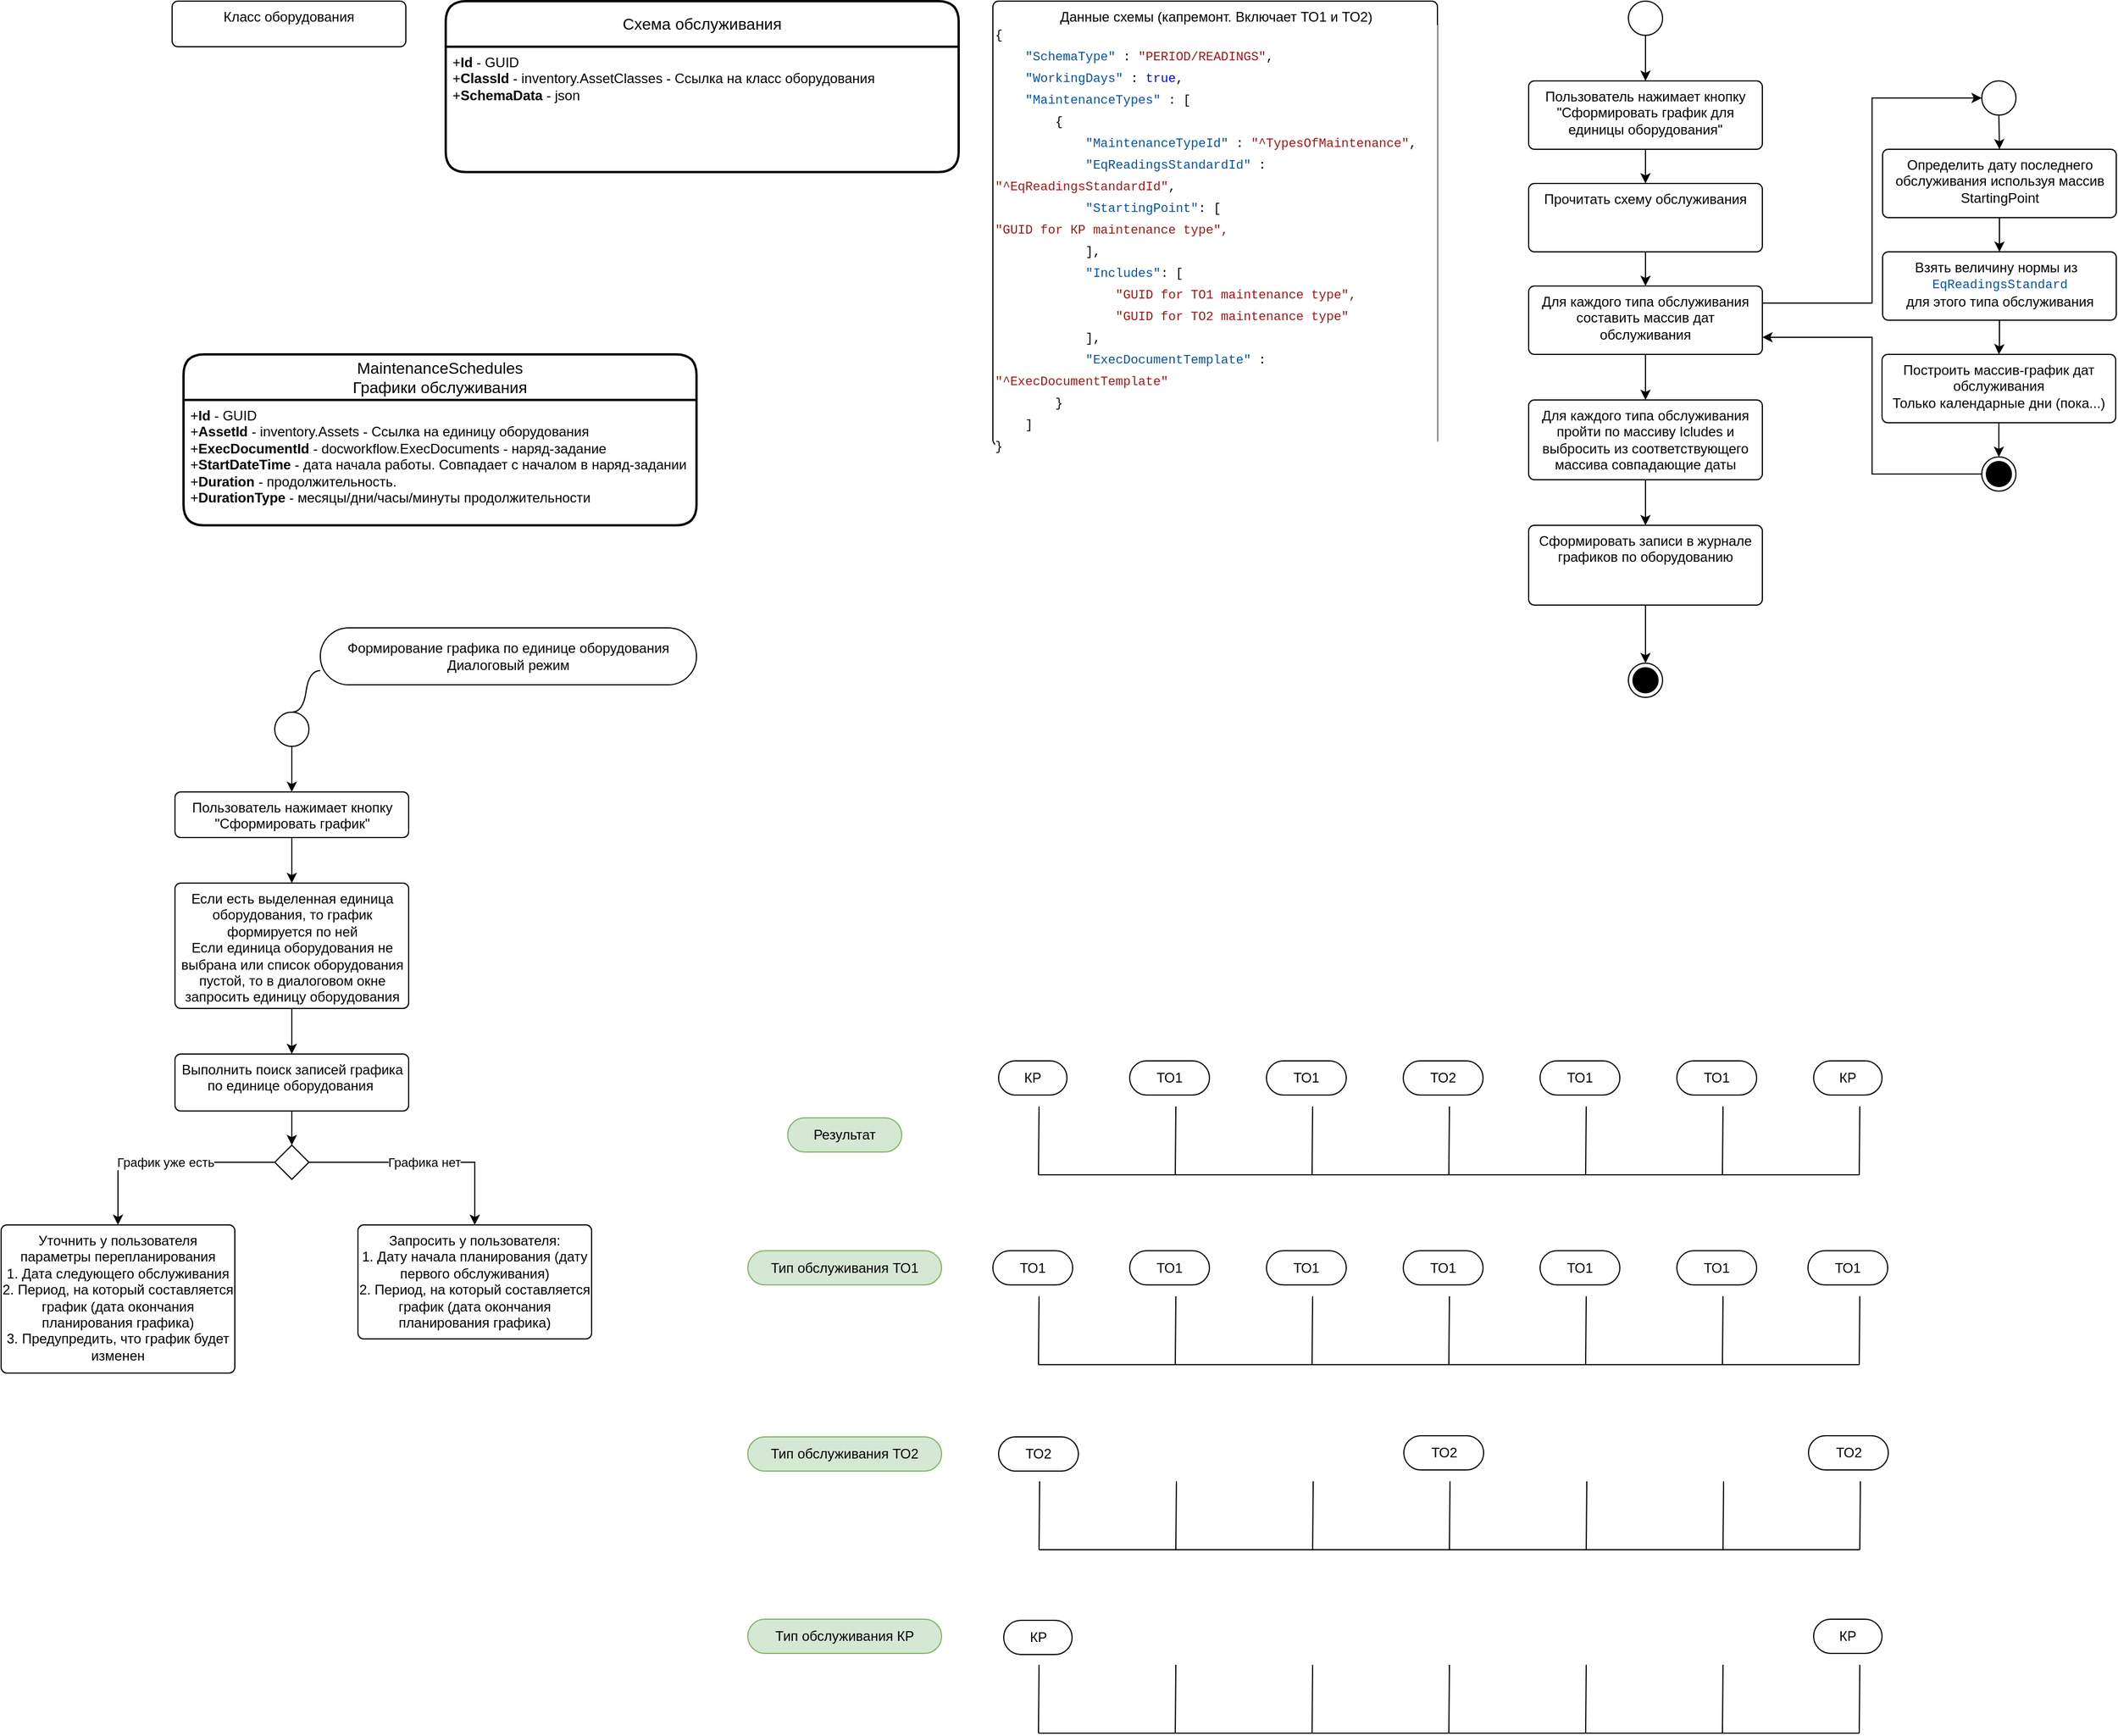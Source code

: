 <mxfile version="20.7.4" type="device"><diagram id="T1z4wQ3HLh27flMm4EdX" name="Page-1"><mxGraphModel dx="1660" dy="1573" grid="1" gridSize="10" guides="1" tooltips="1" connect="1" arrows="1" fold="1" page="1" pageScale="1" pageWidth="850" pageHeight="1100" math="0" shadow="0"><root><mxCell id="0"/><mxCell id="1" parent="0"/><mxCell id="ABsoLRfEZ5vDtHBDYEWs-1" value="MaintenanceSchedules&#10;Графики обслуживания" style="swimlane;childLayout=stackLayout;horizontal=1;startSize=40;horizontalStack=0;rounded=1;fontSize=14;fontStyle=0;strokeWidth=2;resizeParent=0;resizeLast=1;shadow=0;dashed=0;align=center;whiteSpace=wrap;" parent="1" vertex="1"><mxGeometry x="50" y="110" width="450" height="150" as="geometry"/></mxCell><mxCell id="ABsoLRfEZ5vDtHBDYEWs-2" value="+&lt;b&gt;Id &lt;/b&gt;- GUID&lt;br&gt;+&lt;b&gt;AssetId &lt;/b&gt;- inventory.Assets - Ссылка на единицу оборудования&lt;br&gt;+&lt;b&gt;ExecDocumentId &lt;/b&gt;- docworkflow.ExecDocuments - наряд-задание&lt;br&gt;+&lt;b&gt;StartDateTime &lt;/b&gt;- дата начала работы. Совпадает с началом в наряд-задании&lt;br&gt;+&lt;b&gt;Duration &lt;/b&gt;- продолжительность.&lt;br&gt;+&lt;b&gt;DurationType &lt;/b&gt;- месяцы/дни/часы/минуты продолжительности" style="align=left;strokeColor=none;fillColor=none;spacingLeft=4;fontSize=12;verticalAlign=top;resizable=0;rotatable=0;part=1;html=1;" parent="ABsoLRfEZ5vDtHBDYEWs-1" vertex="1"><mxGeometry y="40" width="450" height="110" as="geometry"/></mxCell><mxCell id="ABsoLRfEZ5vDtHBDYEWs-8" style="edgeStyle=orthogonalEdgeStyle;rounded=0;orthogonalLoop=1;jettySize=auto;html=1;exitX=0.5;exitY=1;exitDx=0;exitDy=0;entryX=0.5;entryY=0;entryDx=0;entryDy=0;" parent="1" source="ABsoLRfEZ5vDtHBDYEWs-3" target="ABsoLRfEZ5vDtHBDYEWs-7" edge="1"><mxGeometry relative="1" as="geometry"/></mxCell><mxCell id="ABsoLRfEZ5vDtHBDYEWs-3" value="" style="ellipse;html=1;" parent="1" vertex="1"><mxGeometry x="130" y="424" width="30" height="30" as="geometry"/></mxCell><mxCell id="ABsoLRfEZ5vDtHBDYEWs-5" value="Формирование графика по единице оборудования&lt;br&gt;Диалоговый режим" style="whiteSpace=wrap;html=1;rounded=1;arcSize=50;align=center;verticalAlign=middle;strokeWidth=1;autosize=1;spacing=4;treeFolding=1;treeMoving=1;newEdgeStyle={&quot;edgeStyle&quot;:&quot;entityRelationEdgeStyle&quot;,&quot;startArrow&quot;:&quot;none&quot;,&quot;endArrow&quot;:&quot;none&quot;,&quot;segment&quot;:10,&quot;curved&quot;:1,&quot;sourcePerimeterSpacing&quot;:0,&quot;targetPerimeterSpacing&quot;:0};" parent="1" vertex="1"><mxGeometry x="170" y="350" width="330" height="50" as="geometry"/></mxCell><mxCell id="ABsoLRfEZ5vDtHBDYEWs-6" value="" style="edgeStyle=entityRelationEdgeStyle;startArrow=none;endArrow=none;segment=10;curved=1;sourcePerimeterSpacing=0;targetPerimeterSpacing=0;rounded=0;exitX=0.5;exitY=0;exitDx=0;exitDy=0;entryX=0;entryY=0.75;entryDx=0;entryDy=0;" parent="1" source="ABsoLRfEZ5vDtHBDYEWs-3" target="ABsoLRfEZ5vDtHBDYEWs-5" edge="1"><mxGeometry relative="1" as="geometry"><mxPoint x="160" y="394" as="sourcePoint"/><mxPoint x="178" y="400" as="targetPoint"/></mxGeometry></mxCell><mxCell id="ABsoLRfEZ5vDtHBDYEWs-10" style="edgeStyle=orthogonalEdgeStyle;rounded=0;orthogonalLoop=1;jettySize=auto;html=1;exitX=0.5;exitY=1;exitDx=0;exitDy=0;entryX=0.5;entryY=0;entryDx=0;entryDy=0;" parent="1" source="ABsoLRfEZ5vDtHBDYEWs-7" target="ABsoLRfEZ5vDtHBDYEWs-9" edge="1"><mxGeometry relative="1" as="geometry"/></mxCell><mxCell id="ABsoLRfEZ5vDtHBDYEWs-7" value="Пользователь нажимает кнопку &quot;Сформировать график&quot;" style="html=1;align=center;verticalAlign=top;rounded=1;absoluteArcSize=1;arcSize=10;dashed=0;whiteSpace=wrap;" parent="1" vertex="1"><mxGeometry x="42.5" y="494" width="205" height="40" as="geometry"/></mxCell><mxCell id="ABsoLRfEZ5vDtHBDYEWs-18" style="edgeStyle=orthogonalEdgeStyle;rounded=0;orthogonalLoop=1;jettySize=auto;html=1;exitX=0.5;exitY=1;exitDx=0;exitDy=0;entryX=0.5;entryY=0;entryDx=0;entryDy=0;" parent="1" source="ABsoLRfEZ5vDtHBDYEWs-9" target="ABsoLRfEZ5vDtHBDYEWs-11" edge="1"><mxGeometry relative="1" as="geometry"><mxPoint x="160" y="714" as="targetPoint"/></mxGeometry></mxCell><mxCell id="ABsoLRfEZ5vDtHBDYEWs-9" value="Если есть выделенная единица оборудования, то график формируется по ней&lt;br&gt;Если единица оборудования не выбрана или список оборудования пустой, то в диалоговом окне запросить единицу оборудования" style="html=1;align=center;verticalAlign=top;rounded=1;absoluteArcSize=1;arcSize=10;dashed=0;whiteSpace=wrap;" parent="1" vertex="1"><mxGeometry x="42.5" y="574" width="205" height="110" as="geometry"/></mxCell><mxCell id="ABsoLRfEZ5vDtHBDYEWs-13" style="edgeStyle=orthogonalEdgeStyle;rounded=0;orthogonalLoop=1;jettySize=auto;html=1;exitX=0.5;exitY=1;exitDx=0;exitDy=0;entryX=0.5;entryY=0;entryDx=0;entryDy=0;" parent="1" source="ABsoLRfEZ5vDtHBDYEWs-11" target="ABsoLRfEZ5vDtHBDYEWs-12" edge="1"><mxGeometry relative="1" as="geometry"/></mxCell><mxCell id="ABsoLRfEZ5vDtHBDYEWs-11" value="Выполнить поиск записей графика по единице оборудования&amp;nbsp;" style="html=1;align=center;verticalAlign=top;rounded=1;absoluteArcSize=1;arcSize=10;dashed=0;whiteSpace=wrap;" parent="1" vertex="1"><mxGeometry x="42.5" y="724" width="205" height="50" as="geometry"/></mxCell><mxCell id="ABsoLRfEZ5vDtHBDYEWs-15" value="Графика нет" style="edgeStyle=orthogonalEdgeStyle;rounded=0;orthogonalLoop=1;jettySize=auto;html=1;exitX=1;exitY=0.5;exitDx=0;exitDy=0;entryX=0.5;entryY=0;entryDx=0;entryDy=0;" parent="1" source="ABsoLRfEZ5vDtHBDYEWs-12" target="ABsoLRfEZ5vDtHBDYEWs-14" edge="1"><mxGeometry relative="1" as="geometry"/></mxCell><mxCell id="ABsoLRfEZ5vDtHBDYEWs-17" value="График уже есть" style="edgeStyle=orthogonalEdgeStyle;rounded=0;orthogonalLoop=1;jettySize=auto;html=1;exitX=0;exitY=0.5;exitDx=0;exitDy=0;entryX=0.5;entryY=0;entryDx=0;entryDy=0;" parent="1" source="ABsoLRfEZ5vDtHBDYEWs-12" target="ABsoLRfEZ5vDtHBDYEWs-16" edge="1"><mxGeometry relative="1" as="geometry"/></mxCell><mxCell id="ABsoLRfEZ5vDtHBDYEWs-12" value="" style="rhombus;html=1;" parent="1" vertex="1"><mxGeometry x="130" y="804" width="30" height="30" as="geometry"/></mxCell><mxCell id="ABsoLRfEZ5vDtHBDYEWs-14" value="Запросить у пользователя:&lt;br&gt;1. Дату начала планирования (дату первого обслуживания)&lt;br&gt;2. Период, на который составляется график (дата окончания планирования графика)" style="html=1;align=center;verticalAlign=top;rounded=1;absoluteArcSize=1;arcSize=10;dashed=0;whiteSpace=wrap;" parent="1" vertex="1"><mxGeometry x="203" y="874" width="205" height="100" as="geometry"/></mxCell><mxCell id="ABsoLRfEZ5vDtHBDYEWs-16" value="Уточнить у пользователя параметры перепланирования&lt;br&gt;1. Дата следующего обслуживания&lt;br&gt;2. Период, на который составляется график (дата окончания планирования графика)&lt;br&gt;3. Предупредить, что график будет изменен" style="html=1;align=center;verticalAlign=top;rounded=1;absoluteArcSize=1;arcSize=10;dashed=0;whiteSpace=wrap;" parent="1" vertex="1"><mxGeometry x="-110" y="874" width="205" height="130" as="geometry"/></mxCell><mxCell id="ABsoLRfEZ5vDtHBDYEWs-19" value="Класс оборудования" style="html=1;align=center;verticalAlign=top;rounded=1;absoluteArcSize=1;arcSize=10;dashed=0;whiteSpace=wrap;" parent="1" vertex="1"><mxGeometry x="40" y="-200" width="205" height="40" as="geometry"/></mxCell><mxCell id="ABsoLRfEZ5vDtHBDYEWs-20" value="Схема обслуживания" style="swimlane;childLayout=stackLayout;horizontal=1;startSize=40;horizontalStack=0;rounded=1;fontSize=14;fontStyle=0;strokeWidth=2;resizeParent=0;resizeLast=1;shadow=0;dashed=0;align=center;whiteSpace=wrap;" parent="1" vertex="1"><mxGeometry x="280" y="-200" width="450" height="150" as="geometry"/></mxCell><mxCell id="ABsoLRfEZ5vDtHBDYEWs-21" value="+&lt;b&gt;Id &lt;/b&gt;- GUID&lt;br&gt;+&lt;b&gt;ClassId &lt;/b&gt;- inventory.AssetClasses&amp;nbsp;- Ссылка на класс оборудования&lt;br&gt;+&lt;b&gt;SchemaData&lt;/b&gt; - json" style="align=left;strokeColor=none;fillColor=none;spacingLeft=4;fontSize=12;verticalAlign=top;resizable=0;rotatable=0;part=1;html=1;" parent="ABsoLRfEZ5vDtHBDYEWs-20" vertex="1"><mxGeometry y="40" width="450" height="110" as="geometry"/></mxCell><mxCell id="ABsoLRfEZ5vDtHBDYEWs-22" value="&lt;div style=&quot;text-align: center;&quot;&gt;&lt;span style=&quot;background-color: initial;&quot;&gt;Данные схемы (капремонт. Включает ТО1 и ТО2)&lt;/span&gt;&lt;/div&gt;&lt;div style=&quot;color: rgb(212, 212, 212); font-family: Consolas, &amp;quot;Courier New&amp;quot;, monospace; font-size: 14px; line-height: 19px;&quot;&gt;&lt;div style=&quot;font-size: 11px;&quot;&gt;&lt;div style=&quot;color: rgb(0, 0, 0); background-color: rgb(255, 255, 255); line-height: 19px;&quot;&gt;&lt;div style=&quot;line-height: 19px;&quot;&gt;&lt;div&gt;{&lt;/div&gt;&lt;div&gt;&amp;nbsp; &amp;nbsp; &lt;span style=&quot;color: #0451a5;&quot;&gt;&quot;SchemaType&quot;&lt;/span&gt; : &lt;span style=&quot;color: #a31515;&quot;&gt;&quot;PERIOD/READINGS&quot;&lt;/span&gt;,&lt;/div&gt;&lt;div&gt;&amp;nbsp; &amp;nbsp; &lt;span style=&quot;color: #0451a5;&quot;&gt;&quot;WorkingDays&quot;&lt;/span&gt; : &lt;span style=&quot;color: #0000ff;&quot;&gt;true&lt;/span&gt;,&lt;/div&gt;&lt;div&gt;&amp;nbsp; &amp;nbsp; &lt;span style=&quot;color: #0451a5;&quot;&gt;&quot;MaintenanceTypes&quot;&lt;/span&gt; : [&lt;/div&gt;&lt;div&gt;&amp;nbsp; &amp;nbsp; &amp;nbsp; &amp;nbsp; {&lt;/div&gt;&lt;div&gt;&amp;nbsp; &amp;nbsp; &amp;nbsp; &amp;nbsp; &amp;nbsp; &amp;nbsp; &lt;span style=&quot;color: #0451a5;&quot;&gt;&quot;MaintenanceTypeId&quot;&lt;/span&gt; : &lt;span style=&quot;color: #a31515;&quot;&gt;&quot;^TypesOfMaintenance&quot;&lt;/span&gt;,&lt;/div&gt;&lt;div&gt;&amp;nbsp; &amp;nbsp; &amp;nbsp; &amp;nbsp; &amp;nbsp; &amp;nbsp; &lt;span style=&quot;color: #0451a5;&quot;&gt;&quot;EqReadingsStandardId&quot;&lt;/span&gt; : &lt;span style=&quot;color: #a31515;&quot;&gt;&quot;^EqReadingsStandardId&quot;&lt;/span&gt;,&lt;/div&gt;&lt;div&gt;&amp;nbsp; &amp;nbsp; &amp;nbsp; &amp;nbsp; &amp;nbsp; &amp;nbsp; &lt;span style=&quot;color: #0451a5;&quot;&gt;&quot;StartingPoint&quot;&lt;/span&gt;: [&lt;/div&gt;&lt;div&gt;&lt;span style=&quot;border-color: var(--border-color); color: rgb(163, 21, 21);&quot;&gt;&lt;span style=&quot;&quot;&gt;&#9;&lt;/span&gt;&lt;span style=&quot;&quot;&gt;&#9;&lt;/span&gt;&lt;span style=&quot;&quot;&gt;&#9;&lt;/span&gt;&lt;span style=&quot;&quot;&gt;&#9;&lt;/span&gt;&quot;&lt;/span&gt;&lt;span style=&quot;border-color: var(--border-color); color: rgb(163, 21, 21);&quot;&gt;GUID for КР maintenance type&lt;/span&gt;&lt;span style=&quot;border-color: var(--border-color); color: rgb(163, 21, 21);&quot;&gt;&quot;,&lt;/span&gt;&lt;br&gt;&lt;/div&gt;&lt;div&gt;&amp;nbsp; &amp;nbsp; &amp;nbsp; &amp;nbsp; &amp;nbsp; &amp;nbsp; ],&lt;/div&gt;&lt;div&gt;&amp;nbsp; &amp;nbsp; &amp;nbsp; &amp;nbsp; &amp;nbsp; &amp;nbsp; &lt;span style=&quot;color: #0451a5;&quot;&gt;&quot;Includes&quot;&lt;/span&gt;: [&lt;/div&gt;&lt;div&gt;&amp;nbsp; &amp;nbsp; &amp;nbsp; &amp;nbsp; &amp;nbsp; &amp;nbsp; &amp;nbsp; &amp;nbsp; &lt;span style=&quot;color: #a31515;&quot;&gt;&quot;&lt;/span&gt;&lt;span style=&quot;border-color: var(--border-color); color: rgb(163, 21, 21);&quot;&gt;GUID for ТО1 maintenance type&lt;/span&gt;&lt;span style=&quot;border-color: var(--border-color); color: rgb(163, 21, 21);&quot;&gt;&quot;,&lt;/span&gt;&lt;/div&gt;&lt;div&gt;&amp;nbsp; &amp;nbsp; &amp;nbsp; &amp;nbsp; &amp;nbsp; &amp;nbsp; &amp;nbsp; &amp;nbsp; &lt;span style=&quot;color: #a31515;&quot;&gt;&quot;&lt;/span&gt;&lt;span style=&quot;border-color: var(--border-color); color: rgb(163, 21, 21);&quot;&gt;GUID for ТО2 maintenance type&lt;/span&gt;&lt;span style=&quot;border-color: var(--border-color); color: rgb(163, 21, 21);&quot;&gt;&quot;&lt;/span&gt;&lt;/div&gt;&lt;div&gt;&amp;nbsp; &amp;nbsp; &amp;nbsp; &amp;nbsp; &amp;nbsp; &amp;nbsp; ],&lt;/div&gt;&lt;div&gt;&amp;nbsp; &amp;nbsp; &amp;nbsp; &amp;nbsp; &amp;nbsp; &amp;nbsp; &lt;span style=&quot;color: #0451a5;&quot;&gt;&quot;ExecDocumentTemplate&quot;&lt;/span&gt; : &lt;span style=&quot;color: #a31515;&quot;&gt;&quot;^ExecDocumentTemplate&quot;&lt;/span&gt;&lt;/div&gt;&lt;div&gt;&amp;nbsp; &amp;nbsp; &amp;nbsp; &amp;nbsp; }&lt;/div&gt;&lt;div&gt;&amp;nbsp; &amp;nbsp; ]&lt;/div&gt;&lt;div&gt;}&lt;/div&gt;&lt;/div&gt;&lt;/div&gt;&lt;/div&gt;&lt;/div&gt;" style="html=1;align=left;verticalAlign=top;rounded=1;absoluteArcSize=1;arcSize=10;dashed=0;whiteSpace=wrap;" parent="1" vertex="1"><mxGeometry x="760" y="-200" width="390" height="390" as="geometry"/></mxCell><mxCell id="ABsoLRfEZ5vDtHBDYEWs-25" style="edgeStyle=orthogonalEdgeStyle;rounded=0;orthogonalLoop=1;jettySize=auto;html=1;exitX=0.5;exitY=1;exitDx=0;exitDy=0;entryX=0.5;entryY=0;entryDx=0;entryDy=0;fontSize=11;" parent="1" source="ABsoLRfEZ5vDtHBDYEWs-23" target="ABsoLRfEZ5vDtHBDYEWs-24" edge="1"><mxGeometry relative="1" as="geometry"/></mxCell><mxCell id="ABsoLRfEZ5vDtHBDYEWs-23" value="" style="ellipse;html=1;" parent="1" vertex="1"><mxGeometry x="1317.5" y="-200" width="30" height="30" as="geometry"/></mxCell><mxCell id="ABsoLRfEZ5vDtHBDYEWs-115" style="edgeStyle=orthogonalEdgeStyle;rounded=0;orthogonalLoop=1;jettySize=auto;html=1;exitX=0.5;exitY=1;exitDx=0;exitDy=0;entryX=0.5;entryY=0;entryDx=0;entryDy=0;fontSize=11;" parent="1" source="ABsoLRfEZ5vDtHBDYEWs-24" target="ABsoLRfEZ5vDtHBDYEWs-26" edge="1"><mxGeometry relative="1" as="geometry"/></mxCell><mxCell id="ABsoLRfEZ5vDtHBDYEWs-24" value="Пользователь нажимает кнопку &quot;Сформировать график для единицы оборудования&quot;" style="html=1;align=center;verticalAlign=top;rounded=1;absoluteArcSize=1;arcSize=10;dashed=0;whiteSpace=wrap;" parent="1" vertex="1"><mxGeometry x="1230" y="-130" width="205" height="60" as="geometry"/></mxCell><mxCell id="ABsoLRfEZ5vDtHBDYEWs-116" style="edgeStyle=orthogonalEdgeStyle;rounded=0;orthogonalLoop=1;jettySize=auto;html=1;exitX=0.5;exitY=1;exitDx=0;exitDy=0;entryX=0.5;entryY=0;entryDx=0;entryDy=0;fontSize=11;" parent="1" source="ABsoLRfEZ5vDtHBDYEWs-26" target="ABsoLRfEZ5vDtHBDYEWs-27" edge="1"><mxGeometry relative="1" as="geometry"/></mxCell><mxCell id="ABsoLRfEZ5vDtHBDYEWs-26" value="Прочитать схему обслуживания" style="html=1;align=center;verticalAlign=top;rounded=1;absoluteArcSize=1;arcSize=10;dashed=0;whiteSpace=wrap;" parent="1" vertex="1"><mxGeometry x="1230" y="-40" width="205" height="60" as="geometry"/></mxCell><mxCell id="ABsoLRfEZ5vDtHBDYEWs-117" style="edgeStyle=orthogonalEdgeStyle;rounded=0;orthogonalLoop=1;jettySize=auto;html=1;exitX=0.5;exitY=1;exitDx=0;exitDy=0;entryX=0.5;entryY=0;entryDx=0;entryDy=0;fontSize=11;" parent="1" source="ABsoLRfEZ5vDtHBDYEWs-27" target="ABsoLRfEZ5vDtHBDYEWs-107" edge="1"><mxGeometry relative="1" as="geometry"/></mxCell><mxCell id="ABsoLRfEZ5vDtHBDYEWs-120" style="edgeStyle=orthogonalEdgeStyle;rounded=0;orthogonalLoop=1;jettySize=auto;html=1;exitX=1;exitY=0.25;exitDx=0;exitDy=0;entryX=0;entryY=0.5;entryDx=0;entryDy=0;fontSize=11;" parent="1" source="ABsoLRfEZ5vDtHBDYEWs-27" target="ABsoLRfEZ5vDtHBDYEWs-113" edge="1"><mxGeometry relative="1" as="geometry"/></mxCell><mxCell id="ABsoLRfEZ5vDtHBDYEWs-27" value="Для каждого типа обслуживания составить массив дат обслуживания" style="html=1;align=center;verticalAlign=top;rounded=1;absoluteArcSize=1;arcSize=10;dashed=0;whiteSpace=wrap;" parent="1" vertex="1"><mxGeometry x="1230" y="50" width="205" height="60" as="geometry"/></mxCell><mxCell id="ABsoLRfEZ5vDtHBDYEWs-29" value="" style="endArrow=none;html=1;rounded=0;fontSize=11;" parent="1" edge="1"><mxGeometry width="50" height="50" relative="1" as="geometry"><mxPoint x="800" y="830" as="sourcePoint"/><mxPoint x="920" y="830" as="targetPoint"/></mxGeometry></mxCell><mxCell id="ABsoLRfEZ5vDtHBDYEWs-31" value="" style="endArrow=none;html=1;rounded=0;fontSize=11;" parent="1" edge="1"><mxGeometry x="0.691" y="-87" width="50" height="50" relative="1" as="geometry"><mxPoint x="920" y="830" as="sourcePoint"/><mxPoint x="920.5" y="770" as="targetPoint"/><mxPoint as="offset"/></mxGeometry></mxCell><mxCell id="ABsoLRfEZ5vDtHBDYEWs-32" value="" style="endArrow=none;html=1;rounded=0;fontSize=11;" parent="1" edge="1"><mxGeometry width="50" height="50" relative="1" as="geometry"><mxPoint x="920" y="830" as="sourcePoint"/><mxPoint x="1040" y="830" as="targetPoint"/></mxGeometry></mxCell><mxCell id="ABsoLRfEZ5vDtHBDYEWs-33" value="" style="endArrow=none;html=1;rounded=0;fontSize=11;" parent="1" edge="1"><mxGeometry x="0.691" y="-87" width="50" height="50" relative="1" as="geometry"><mxPoint x="1040" y="830" as="sourcePoint"/><mxPoint x="1040.5" y="770" as="targetPoint"/><mxPoint as="offset"/></mxGeometry></mxCell><mxCell id="ABsoLRfEZ5vDtHBDYEWs-34" value="" style="endArrow=none;html=1;rounded=0;fontSize=11;" parent="1" edge="1"><mxGeometry width="50" height="50" relative="1" as="geometry"><mxPoint x="1040" y="830" as="sourcePoint"/><mxPoint x="1160" y="830" as="targetPoint"/></mxGeometry></mxCell><mxCell id="ABsoLRfEZ5vDtHBDYEWs-35" value="" style="endArrow=none;html=1;rounded=0;fontSize=11;" parent="1" edge="1"><mxGeometry x="0.691" y="-87" width="50" height="50" relative="1" as="geometry"><mxPoint x="800" y="830" as="sourcePoint"/><mxPoint x="800.5" y="770" as="targetPoint"/><mxPoint as="offset"/></mxGeometry></mxCell><mxCell id="ABsoLRfEZ5vDtHBDYEWs-36" value="" style="endArrow=none;html=1;rounded=0;fontSize=11;" parent="1" edge="1"><mxGeometry x="0.691" y="-87" width="50" height="50" relative="1" as="geometry"><mxPoint x="1160" y="830" as="sourcePoint"/><mxPoint x="1160.5" y="770" as="targetPoint"/><mxPoint as="offset"/></mxGeometry></mxCell><mxCell id="ABsoLRfEZ5vDtHBDYEWs-37" value="" style="endArrow=none;html=1;rounded=0;fontSize=11;" parent="1" edge="1"><mxGeometry width="50" height="50" relative="1" as="geometry"><mxPoint x="1160" y="830" as="sourcePoint"/><mxPoint x="1280" y="830" as="targetPoint"/></mxGeometry></mxCell><mxCell id="ABsoLRfEZ5vDtHBDYEWs-38" value="" style="endArrow=none;html=1;rounded=0;fontSize=11;" parent="1" edge="1"><mxGeometry x="0.691" y="-87" width="50" height="50" relative="1" as="geometry"><mxPoint x="1280" y="830" as="sourcePoint"/><mxPoint x="1280.5" y="770" as="targetPoint"/><mxPoint as="offset"/></mxGeometry></mxCell><mxCell id="ABsoLRfEZ5vDtHBDYEWs-39" value="" style="endArrow=none;html=1;rounded=0;fontSize=11;" parent="1" edge="1"><mxGeometry width="50" height="50" relative="1" as="geometry"><mxPoint x="1280" y="830" as="sourcePoint"/><mxPoint x="1400" y="830" as="targetPoint"/></mxGeometry></mxCell><mxCell id="ABsoLRfEZ5vDtHBDYEWs-40" value="ТО1" style="whiteSpace=wrap;html=1;rounded=1;arcSize=50;align=center;verticalAlign=middle;strokeWidth=1;autosize=1;spacing=4;treeFolding=1;treeMoving=1;newEdgeStyle={&quot;edgeStyle&quot;:&quot;entityRelationEdgeStyle&quot;,&quot;startArrow&quot;:&quot;none&quot;,&quot;endArrow&quot;:&quot;none&quot;,&quot;segment&quot;:10,&quot;curved&quot;:1,&quot;sourcePerimeterSpacing&quot;:0,&quot;targetPerimeterSpacing&quot;:0};" parent="1" vertex="1"><mxGeometry x="880" y="730" width="70" height="30" as="geometry"/></mxCell><mxCell id="ABsoLRfEZ5vDtHBDYEWs-41" value="КР" style="whiteSpace=wrap;html=1;rounded=1;arcSize=50;align=center;verticalAlign=middle;strokeWidth=1;autosize=1;spacing=4;treeFolding=1;treeMoving=1;newEdgeStyle={&quot;edgeStyle&quot;:&quot;entityRelationEdgeStyle&quot;,&quot;startArrow&quot;:&quot;none&quot;,&quot;endArrow&quot;:&quot;none&quot;,&quot;segment&quot;:10,&quot;curved&quot;:1,&quot;sourcePerimeterSpacing&quot;:0,&quot;targetPerimeterSpacing&quot;:0};" parent="1" vertex="1"><mxGeometry x="765" y="730" width="60" height="30" as="geometry"/></mxCell><mxCell id="ABsoLRfEZ5vDtHBDYEWs-42" value="ТО1" style="whiteSpace=wrap;html=1;rounded=1;arcSize=50;align=center;verticalAlign=middle;strokeWidth=1;autosize=1;spacing=4;treeFolding=1;treeMoving=1;newEdgeStyle={&quot;edgeStyle&quot;:&quot;entityRelationEdgeStyle&quot;,&quot;startArrow&quot;:&quot;none&quot;,&quot;endArrow&quot;:&quot;none&quot;,&quot;segment&quot;:10,&quot;curved&quot;:1,&quot;sourcePerimeterSpacing&quot;:0,&quot;targetPerimeterSpacing&quot;:0};" parent="1" vertex="1"><mxGeometry x="1000" y="730" width="70" height="30" as="geometry"/></mxCell><mxCell id="ABsoLRfEZ5vDtHBDYEWs-43" value="ТО2" style="whiteSpace=wrap;html=1;rounded=1;arcSize=50;align=center;verticalAlign=middle;strokeWidth=1;autosize=1;spacing=4;treeFolding=1;treeMoving=1;newEdgeStyle={&quot;edgeStyle&quot;:&quot;entityRelationEdgeStyle&quot;,&quot;startArrow&quot;:&quot;none&quot;,&quot;endArrow&quot;:&quot;none&quot;,&quot;segment&quot;:10,&quot;curved&quot;:1,&quot;sourcePerimeterSpacing&quot;:0,&quot;targetPerimeterSpacing&quot;:0};" parent="1" vertex="1"><mxGeometry x="1120" y="730" width="70" height="30" as="geometry"/></mxCell><mxCell id="ABsoLRfEZ5vDtHBDYEWs-44" value="ТО1" style="whiteSpace=wrap;html=1;rounded=1;arcSize=50;align=center;verticalAlign=middle;strokeWidth=1;autosize=1;spacing=4;treeFolding=1;treeMoving=1;newEdgeStyle={&quot;edgeStyle&quot;:&quot;entityRelationEdgeStyle&quot;,&quot;startArrow&quot;:&quot;none&quot;,&quot;endArrow&quot;:&quot;none&quot;,&quot;segment&quot;:10,&quot;curved&quot;:1,&quot;sourcePerimeterSpacing&quot;:0,&quot;targetPerimeterSpacing&quot;:0};" parent="1" vertex="1"><mxGeometry x="1240" y="730" width="70" height="30" as="geometry"/></mxCell><mxCell id="ABsoLRfEZ5vDtHBDYEWs-45" value="" style="endArrow=none;html=1;rounded=0;fontSize=11;" parent="1" edge="1"><mxGeometry x="0.691" y="-87" width="50" height="50" relative="1" as="geometry"><mxPoint x="1400" y="830" as="sourcePoint"/><mxPoint x="1400.5" y="770" as="targetPoint"/><mxPoint as="offset"/></mxGeometry></mxCell><mxCell id="ABsoLRfEZ5vDtHBDYEWs-46" value="" style="endArrow=none;html=1;rounded=0;fontSize=11;" parent="1" edge="1"><mxGeometry width="50" height="50" relative="1" as="geometry"><mxPoint x="1400" y="830" as="sourcePoint"/><mxPoint x="1520" y="830" as="targetPoint"/></mxGeometry></mxCell><mxCell id="ABsoLRfEZ5vDtHBDYEWs-47" value="" style="endArrow=none;html=1;rounded=0;fontSize=11;" parent="1" edge="1"><mxGeometry x="0.691" y="-87" width="50" height="50" relative="1" as="geometry"><mxPoint x="1520" y="830" as="sourcePoint"/><mxPoint x="1520.5" y="770" as="targetPoint"/><mxPoint as="offset"/></mxGeometry></mxCell><mxCell id="ABsoLRfEZ5vDtHBDYEWs-48" value="ТО1" style="whiteSpace=wrap;html=1;rounded=1;arcSize=50;align=center;verticalAlign=middle;strokeWidth=1;autosize=1;spacing=4;treeFolding=1;treeMoving=1;newEdgeStyle={&quot;edgeStyle&quot;:&quot;entityRelationEdgeStyle&quot;,&quot;startArrow&quot;:&quot;none&quot;,&quot;endArrow&quot;:&quot;none&quot;,&quot;segment&quot;:10,&quot;curved&quot;:1,&quot;sourcePerimeterSpacing&quot;:0,&quot;targetPerimeterSpacing&quot;:0};" parent="1" vertex="1"><mxGeometry x="1360" y="730" width="70" height="30" as="geometry"/></mxCell><mxCell id="ABsoLRfEZ5vDtHBDYEWs-49" value="КР" style="whiteSpace=wrap;html=1;rounded=1;arcSize=50;align=center;verticalAlign=middle;strokeWidth=1;autosize=1;spacing=4;treeFolding=1;treeMoving=1;newEdgeStyle={&quot;edgeStyle&quot;:&quot;entityRelationEdgeStyle&quot;,&quot;startArrow&quot;:&quot;none&quot;,&quot;endArrow&quot;:&quot;none&quot;,&quot;segment&quot;:10,&quot;curved&quot;:1,&quot;sourcePerimeterSpacing&quot;:0,&quot;targetPerimeterSpacing&quot;:0};" parent="1" vertex="1"><mxGeometry x="1480" y="730" width="60" height="30" as="geometry"/></mxCell><mxCell id="ABsoLRfEZ5vDtHBDYEWs-50" value="" style="endArrow=none;html=1;rounded=0;fontSize=11;" parent="1" edge="1"><mxGeometry width="50" height="50" relative="1" as="geometry"><mxPoint x="800.0" y="996.66" as="sourcePoint"/><mxPoint x="920.0" y="996.66" as="targetPoint"/></mxGeometry></mxCell><mxCell id="ABsoLRfEZ5vDtHBDYEWs-51" value="" style="endArrow=none;html=1;rounded=0;fontSize=11;" parent="1" edge="1"><mxGeometry x="0.691" y="-87" width="50" height="50" relative="1" as="geometry"><mxPoint x="920.0" y="996.66" as="sourcePoint"/><mxPoint x="920.5" y="936.66" as="targetPoint"/><mxPoint as="offset"/></mxGeometry></mxCell><mxCell id="ABsoLRfEZ5vDtHBDYEWs-52" value="" style="endArrow=none;html=1;rounded=0;fontSize=11;" parent="1" edge="1"><mxGeometry width="50" height="50" relative="1" as="geometry"><mxPoint x="920.0" y="996.66" as="sourcePoint"/><mxPoint x="1040.0" y="996.66" as="targetPoint"/></mxGeometry></mxCell><mxCell id="ABsoLRfEZ5vDtHBDYEWs-53" value="" style="endArrow=none;html=1;rounded=0;fontSize=11;" parent="1" edge="1"><mxGeometry x="0.691" y="-87" width="50" height="50" relative="1" as="geometry"><mxPoint x="1040.0" y="996.66" as="sourcePoint"/><mxPoint x="1040.5" y="936.66" as="targetPoint"/><mxPoint as="offset"/></mxGeometry></mxCell><mxCell id="ABsoLRfEZ5vDtHBDYEWs-54" value="" style="endArrow=none;html=1;rounded=0;fontSize=11;" parent="1" edge="1"><mxGeometry width="50" height="50" relative="1" as="geometry"><mxPoint x="1040.0" y="996.66" as="sourcePoint"/><mxPoint x="1160" y="996.66" as="targetPoint"/></mxGeometry></mxCell><mxCell id="ABsoLRfEZ5vDtHBDYEWs-55" value="" style="endArrow=none;html=1;rounded=0;fontSize=11;" parent="1" edge="1"><mxGeometry x="0.691" y="-87" width="50" height="50" relative="1" as="geometry"><mxPoint x="800.0" y="996.66" as="sourcePoint"/><mxPoint x="800.5" y="936.66" as="targetPoint"/><mxPoint as="offset"/></mxGeometry></mxCell><mxCell id="ABsoLRfEZ5vDtHBDYEWs-56" value="" style="endArrow=none;html=1;rounded=0;fontSize=11;" parent="1" edge="1"><mxGeometry x="0.691" y="-87" width="50" height="50" relative="1" as="geometry"><mxPoint x="1160" y="996.66" as="sourcePoint"/><mxPoint x="1160.5" y="936.66" as="targetPoint"/><mxPoint as="offset"/></mxGeometry></mxCell><mxCell id="ABsoLRfEZ5vDtHBDYEWs-57" value="" style="endArrow=none;html=1;rounded=0;fontSize=11;" parent="1" edge="1"><mxGeometry width="50" height="50" relative="1" as="geometry"><mxPoint x="1160" y="996.66" as="sourcePoint"/><mxPoint x="1280" y="996.66" as="targetPoint"/></mxGeometry></mxCell><mxCell id="ABsoLRfEZ5vDtHBDYEWs-58" value="" style="endArrow=none;html=1;rounded=0;fontSize=11;" parent="1" edge="1"><mxGeometry x="0.691" y="-87" width="50" height="50" relative="1" as="geometry"><mxPoint x="1280" y="996.66" as="sourcePoint"/><mxPoint x="1280.5" y="936.66" as="targetPoint"/><mxPoint as="offset"/></mxGeometry></mxCell><mxCell id="ABsoLRfEZ5vDtHBDYEWs-59" value="" style="endArrow=none;html=1;rounded=0;fontSize=11;" parent="1" edge="1"><mxGeometry width="50" height="50" relative="1" as="geometry"><mxPoint x="1280" y="996.66" as="sourcePoint"/><mxPoint x="1400" y="996.66" as="targetPoint"/></mxGeometry></mxCell><mxCell id="ABsoLRfEZ5vDtHBDYEWs-60" value="ТО1" style="whiteSpace=wrap;html=1;rounded=1;arcSize=50;align=center;verticalAlign=middle;strokeWidth=1;autosize=1;spacing=4;treeFolding=1;treeMoving=1;newEdgeStyle={&quot;edgeStyle&quot;:&quot;entityRelationEdgeStyle&quot;,&quot;startArrow&quot;:&quot;none&quot;,&quot;endArrow&quot;:&quot;none&quot;,&quot;segment&quot;:10,&quot;curved&quot;:1,&quot;sourcePerimeterSpacing&quot;:0,&quot;targetPerimeterSpacing&quot;:0};" parent="1" vertex="1"><mxGeometry x="880" y="896.66" width="70" height="30" as="geometry"/></mxCell><mxCell id="ABsoLRfEZ5vDtHBDYEWs-61" value="ТО1" style="whiteSpace=wrap;html=1;rounded=1;arcSize=50;align=center;verticalAlign=middle;strokeWidth=1;autosize=1;spacing=4;treeFolding=1;treeMoving=1;newEdgeStyle={&quot;edgeStyle&quot;:&quot;entityRelationEdgeStyle&quot;,&quot;startArrow&quot;:&quot;none&quot;,&quot;endArrow&quot;:&quot;none&quot;,&quot;segment&quot;:10,&quot;curved&quot;:1,&quot;sourcePerimeterSpacing&quot;:0,&quot;targetPerimeterSpacing&quot;:0};" parent="1" vertex="1"><mxGeometry x="760" y="896.66" width="70" height="30" as="geometry"/></mxCell><mxCell id="ABsoLRfEZ5vDtHBDYEWs-62" value="ТО1" style="whiteSpace=wrap;html=1;rounded=1;arcSize=50;align=center;verticalAlign=middle;strokeWidth=1;autosize=1;spacing=4;treeFolding=1;treeMoving=1;newEdgeStyle={&quot;edgeStyle&quot;:&quot;entityRelationEdgeStyle&quot;,&quot;startArrow&quot;:&quot;none&quot;,&quot;endArrow&quot;:&quot;none&quot;,&quot;segment&quot;:10,&quot;curved&quot;:1,&quot;sourcePerimeterSpacing&quot;:0,&quot;targetPerimeterSpacing&quot;:0};" parent="1" vertex="1"><mxGeometry x="1000" y="896.66" width="70" height="30" as="geometry"/></mxCell><mxCell id="ABsoLRfEZ5vDtHBDYEWs-63" value="ТО1" style="whiteSpace=wrap;html=1;rounded=1;arcSize=50;align=center;verticalAlign=middle;strokeWidth=1;autosize=1;spacing=4;treeFolding=1;treeMoving=1;newEdgeStyle={&quot;edgeStyle&quot;:&quot;entityRelationEdgeStyle&quot;,&quot;startArrow&quot;:&quot;none&quot;,&quot;endArrow&quot;:&quot;none&quot;,&quot;segment&quot;:10,&quot;curved&quot;:1,&quot;sourcePerimeterSpacing&quot;:0,&quot;targetPerimeterSpacing&quot;:0};" parent="1" vertex="1"><mxGeometry x="1120" y="896.66" width="70" height="30" as="geometry"/></mxCell><mxCell id="ABsoLRfEZ5vDtHBDYEWs-64" value="ТО1" style="whiteSpace=wrap;html=1;rounded=1;arcSize=50;align=center;verticalAlign=middle;strokeWidth=1;autosize=1;spacing=4;treeFolding=1;treeMoving=1;newEdgeStyle={&quot;edgeStyle&quot;:&quot;entityRelationEdgeStyle&quot;,&quot;startArrow&quot;:&quot;none&quot;,&quot;endArrow&quot;:&quot;none&quot;,&quot;segment&quot;:10,&quot;curved&quot;:1,&quot;sourcePerimeterSpacing&quot;:0,&quot;targetPerimeterSpacing&quot;:0};" parent="1" vertex="1"><mxGeometry x="1240" y="896.66" width="70" height="30" as="geometry"/></mxCell><mxCell id="ABsoLRfEZ5vDtHBDYEWs-65" value="" style="endArrow=none;html=1;rounded=0;fontSize=11;" parent="1" edge="1"><mxGeometry x="0.691" y="-87" width="50" height="50" relative="1" as="geometry"><mxPoint x="1400" y="996.66" as="sourcePoint"/><mxPoint x="1400.5" y="936.66" as="targetPoint"/><mxPoint as="offset"/></mxGeometry></mxCell><mxCell id="ABsoLRfEZ5vDtHBDYEWs-66" value="" style="endArrow=none;html=1;rounded=0;fontSize=11;" parent="1" edge="1"><mxGeometry width="50" height="50" relative="1" as="geometry"><mxPoint x="1400" y="996.66" as="sourcePoint"/><mxPoint x="1520" y="996.66" as="targetPoint"/></mxGeometry></mxCell><mxCell id="ABsoLRfEZ5vDtHBDYEWs-67" value="" style="endArrow=none;html=1;rounded=0;fontSize=11;" parent="1" edge="1"><mxGeometry x="0.691" y="-87" width="50" height="50" relative="1" as="geometry"><mxPoint x="1520" y="996.66" as="sourcePoint"/><mxPoint x="1520.5" y="936.66" as="targetPoint"/><mxPoint as="offset"/></mxGeometry></mxCell><mxCell id="ABsoLRfEZ5vDtHBDYEWs-68" value="ТО1" style="whiteSpace=wrap;html=1;rounded=1;arcSize=50;align=center;verticalAlign=middle;strokeWidth=1;autosize=1;spacing=4;treeFolding=1;treeMoving=1;newEdgeStyle={&quot;edgeStyle&quot;:&quot;entityRelationEdgeStyle&quot;,&quot;startArrow&quot;:&quot;none&quot;,&quot;endArrow&quot;:&quot;none&quot;,&quot;segment&quot;:10,&quot;curved&quot;:1,&quot;sourcePerimeterSpacing&quot;:0,&quot;targetPerimeterSpacing&quot;:0};" parent="1" vertex="1"><mxGeometry x="1360" y="896.66" width="70" height="30" as="geometry"/></mxCell><mxCell id="ABsoLRfEZ5vDtHBDYEWs-69" value="ТО1" style="whiteSpace=wrap;html=1;rounded=1;arcSize=50;align=center;verticalAlign=middle;strokeWidth=1;autosize=1;spacing=4;treeFolding=1;treeMoving=1;newEdgeStyle={&quot;edgeStyle&quot;:&quot;entityRelationEdgeStyle&quot;,&quot;startArrow&quot;:&quot;none&quot;,&quot;endArrow&quot;:&quot;none&quot;,&quot;segment&quot;:10,&quot;curved&quot;:1,&quot;sourcePerimeterSpacing&quot;:0,&quot;targetPerimeterSpacing&quot;:0};" parent="1" vertex="1"><mxGeometry x="1475" y="896.66" width="70" height="30" as="geometry"/></mxCell><mxCell id="ABsoLRfEZ5vDtHBDYEWs-70" value="" style="endArrow=none;html=1;rounded=0;fontSize=11;" parent="1" edge="1"><mxGeometry width="50" height="50" relative="1" as="geometry"><mxPoint x="800.5" y="1159.0" as="sourcePoint"/><mxPoint x="920.5" y="1159.0" as="targetPoint"/></mxGeometry></mxCell><mxCell id="ABsoLRfEZ5vDtHBDYEWs-71" value="" style="endArrow=none;html=1;rounded=0;fontSize=11;" parent="1" edge="1"><mxGeometry x="0.691" y="-87" width="50" height="50" relative="1" as="geometry"><mxPoint x="920.5" y="1159.0" as="sourcePoint"/><mxPoint x="921.0" y="1099.0" as="targetPoint"/><mxPoint as="offset"/></mxGeometry></mxCell><mxCell id="ABsoLRfEZ5vDtHBDYEWs-72" value="" style="endArrow=none;html=1;rounded=0;fontSize=11;" parent="1" edge="1"><mxGeometry width="50" height="50" relative="1" as="geometry"><mxPoint x="920.5" y="1159.0" as="sourcePoint"/><mxPoint x="1040.5" y="1159.0" as="targetPoint"/></mxGeometry></mxCell><mxCell id="ABsoLRfEZ5vDtHBDYEWs-73" value="" style="endArrow=none;html=1;rounded=0;fontSize=11;" parent="1" edge="1"><mxGeometry x="0.691" y="-87" width="50" height="50" relative="1" as="geometry"><mxPoint x="1040.5" y="1159.0" as="sourcePoint"/><mxPoint x="1041.0" y="1099.0" as="targetPoint"/><mxPoint as="offset"/></mxGeometry></mxCell><mxCell id="ABsoLRfEZ5vDtHBDYEWs-74" value="" style="endArrow=none;html=1;rounded=0;fontSize=11;" parent="1" edge="1"><mxGeometry width="50" height="50" relative="1" as="geometry"><mxPoint x="1040.5" y="1159.0" as="sourcePoint"/><mxPoint x="1160.5" y="1159.0" as="targetPoint"/></mxGeometry></mxCell><mxCell id="ABsoLRfEZ5vDtHBDYEWs-75" value="" style="endArrow=none;html=1;rounded=0;fontSize=11;" parent="1" edge="1"><mxGeometry x="0.691" y="-87" width="50" height="50" relative="1" as="geometry"><mxPoint x="800.5" y="1159.0" as="sourcePoint"/><mxPoint x="801.0" y="1099.0" as="targetPoint"/><mxPoint as="offset"/></mxGeometry></mxCell><mxCell id="ABsoLRfEZ5vDtHBDYEWs-76" value="" style="endArrow=none;html=1;rounded=0;fontSize=11;" parent="1" edge="1"><mxGeometry x="0.691" y="-87" width="50" height="50" relative="1" as="geometry"><mxPoint x="1160.5" y="1159.0" as="sourcePoint"/><mxPoint x="1161" y="1099.0" as="targetPoint"/><mxPoint as="offset"/></mxGeometry></mxCell><mxCell id="ABsoLRfEZ5vDtHBDYEWs-77" value="" style="endArrow=none;html=1;rounded=0;fontSize=11;" parent="1" edge="1"><mxGeometry width="50" height="50" relative="1" as="geometry"><mxPoint x="1160.5" y="1159.0" as="sourcePoint"/><mxPoint x="1280.5" y="1159.0" as="targetPoint"/></mxGeometry></mxCell><mxCell id="ABsoLRfEZ5vDtHBDYEWs-78" value="" style="endArrow=none;html=1;rounded=0;fontSize=11;" parent="1" edge="1"><mxGeometry x="0.691" y="-87" width="50" height="50" relative="1" as="geometry"><mxPoint x="1280.5" y="1159.0" as="sourcePoint"/><mxPoint x="1281" y="1099.0" as="targetPoint"/><mxPoint as="offset"/></mxGeometry></mxCell><mxCell id="ABsoLRfEZ5vDtHBDYEWs-79" value="" style="endArrow=none;html=1;rounded=0;fontSize=11;" parent="1" edge="1"><mxGeometry width="50" height="50" relative="1" as="geometry"><mxPoint x="1280.5" y="1159.0" as="sourcePoint"/><mxPoint x="1400.5" y="1159.0" as="targetPoint"/></mxGeometry></mxCell><mxCell id="ABsoLRfEZ5vDtHBDYEWs-83" value="ТО2" style="whiteSpace=wrap;html=1;rounded=1;arcSize=50;align=center;verticalAlign=middle;strokeWidth=1;autosize=1;spacing=4;treeFolding=1;treeMoving=1;newEdgeStyle={&quot;edgeStyle&quot;:&quot;entityRelationEdgeStyle&quot;,&quot;startArrow&quot;:&quot;none&quot;,&quot;endArrow&quot;:&quot;none&quot;,&quot;segment&quot;:10,&quot;curved&quot;:1,&quot;sourcePerimeterSpacing&quot;:0,&quot;targetPerimeterSpacing&quot;:0};" parent="1" vertex="1"><mxGeometry x="1120.5" y="1059" width="70" height="30" as="geometry"/></mxCell><mxCell id="ABsoLRfEZ5vDtHBDYEWs-85" value="" style="endArrow=none;html=1;rounded=0;fontSize=11;" parent="1" edge="1"><mxGeometry x="0.691" y="-87" width="50" height="50" relative="1" as="geometry"><mxPoint x="1400.5" y="1159.0" as="sourcePoint"/><mxPoint x="1401" y="1099.0" as="targetPoint"/><mxPoint as="offset"/></mxGeometry></mxCell><mxCell id="ABsoLRfEZ5vDtHBDYEWs-86" value="" style="endArrow=none;html=1;rounded=0;fontSize=11;" parent="1" edge="1"><mxGeometry width="50" height="50" relative="1" as="geometry"><mxPoint x="1400.5" y="1159.0" as="sourcePoint"/><mxPoint x="1520.5" y="1159.0" as="targetPoint"/></mxGeometry></mxCell><mxCell id="ABsoLRfEZ5vDtHBDYEWs-87" value="" style="endArrow=none;html=1;rounded=0;fontSize=11;" parent="1" edge="1"><mxGeometry x="0.691" y="-87" width="50" height="50" relative="1" as="geometry"><mxPoint x="1520.5" y="1159.0" as="sourcePoint"/><mxPoint x="1521" y="1099.0" as="targetPoint"/><mxPoint as="offset"/></mxGeometry></mxCell><mxCell id="ABsoLRfEZ5vDtHBDYEWs-89" value="ТО2" style="whiteSpace=wrap;html=1;rounded=1;arcSize=50;align=center;verticalAlign=middle;strokeWidth=1;autosize=1;spacing=4;treeFolding=1;treeMoving=1;newEdgeStyle={&quot;edgeStyle&quot;:&quot;entityRelationEdgeStyle&quot;,&quot;startArrow&quot;:&quot;none&quot;,&quot;endArrow&quot;:&quot;none&quot;,&quot;segment&quot;:10,&quot;curved&quot;:1,&quot;sourcePerimeterSpacing&quot;:0,&quot;targetPerimeterSpacing&quot;:0};" parent="1" vertex="1"><mxGeometry x="1475.5" y="1059" width="70" height="30" as="geometry"/></mxCell><mxCell id="ABsoLRfEZ5vDtHBDYEWs-90" value="ТО2" style="whiteSpace=wrap;html=1;rounded=1;arcSize=50;align=center;verticalAlign=middle;strokeWidth=1;autosize=1;spacing=4;treeFolding=1;treeMoving=1;newEdgeStyle={&quot;edgeStyle&quot;:&quot;entityRelationEdgeStyle&quot;,&quot;startArrow&quot;:&quot;none&quot;,&quot;endArrow&quot;:&quot;none&quot;,&quot;segment&quot;:10,&quot;curved&quot;:1,&quot;sourcePerimeterSpacing&quot;:0,&quot;targetPerimeterSpacing&quot;:0};" parent="1" vertex="1"><mxGeometry x="765" y="1060" width="70" height="30" as="geometry"/></mxCell><mxCell id="ABsoLRfEZ5vDtHBDYEWs-91" value="" style="endArrow=none;html=1;rounded=0;fontSize=11;" parent="1" edge="1"><mxGeometry width="50" height="50" relative="1" as="geometry"><mxPoint x="800" y="1320" as="sourcePoint"/><mxPoint x="920" y="1320" as="targetPoint"/></mxGeometry></mxCell><mxCell id="ABsoLRfEZ5vDtHBDYEWs-92" value="" style="endArrow=none;html=1;rounded=0;fontSize=11;" parent="1" edge="1"><mxGeometry x="0.691" y="-87" width="50" height="50" relative="1" as="geometry"><mxPoint x="920" y="1320" as="sourcePoint"/><mxPoint x="920.5" y="1260" as="targetPoint"/><mxPoint as="offset"/></mxGeometry></mxCell><mxCell id="ABsoLRfEZ5vDtHBDYEWs-93" value="" style="endArrow=none;html=1;rounded=0;fontSize=11;" parent="1" edge="1"><mxGeometry width="50" height="50" relative="1" as="geometry"><mxPoint x="920" y="1320" as="sourcePoint"/><mxPoint x="1040" y="1320" as="targetPoint"/></mxGeometry></mxCell><mxCell id="ABsoLRfEZ5vDtHBDYEWs-94" value="" style="endArrow=none;html=1;rounded=0;fontSize=11;" parent="1" edge="1"><mxGeometry x="0.691" y="-87" width="50" height="50" relative="1" as="geometry"><mxPoint x="1040" y="1320" as="sourcePoint"/><mxPoint x="1040.5" y="1260" as="targetPoint"/><mxPoint as="offset"/></mxGeometry></mxCell><mxCell id="ABsoLRfEZ5vDtHBDYEWs-95" value="" style="endArrow=none;html=1;rounded=0;fontSize=11;" parent="1" edge="1"><mxGeometry width="50" height="50" relative="1" as="geometry"><mxPoint x="1040" y="1320" as="sourcePoint"/><mxPoint x="1160" y="1320" as="targetPoint"/></mxGeometry></mxCell><mxCell id="ABsoLRfEZ5vDtHBDYEWs-96" value="" style="endArrow=none;html=1;rounded=0;fontSize=11;" parent="1" edge="1"><mxGeometry x="0.691" y="-87" width="50" height="50" relative="1" as="geometry"><mxPoint x="800" y="1320" as="sourcePoint"/><mxPoint x="800.5" y="1260" as="targetPoint"/><mxPoint as="offset"/></mxGeometry></mxCell><mxCell id="ABsoLRfEZ5vDtHBDYEWs-97" value="" style="endArrow=none;html=1;rounded=0;fontSize=11;" parent="1" edge="1"><mxGeometry x="0.691" y="-87" width="50" height="50" relative="1" as="geometry"><mxPoint x="1160" y="1320" as="sourcePoint"/><mxPoint x="1160.5" y="1260" as="targetPoint"/><mxPoint as="offset"/></mxGeometry></mxCell><mxCell id="ABsoLRfEZ5vDtHBDYEWs-98" value="" style="endArrow=none;html=1;rounded=0;fontSize=11;" parent="1" edge="1"><mxGeometry width="50" height="50" relative="1" as="geometry"><mxPoint x="1160" y="1320" as="sourcePoint"/><mxPoint x="1280" y="1320" as="targetPoint"/></mxGeometry></mxCell><mxCell id="ABsoLRfEZ5vDtHBDYEWs-99" value="" style="endArrow=none;html=1;rounded=0;fontSize=11;" parent="1" edge="1"><mxGeometry x="0.691" y="-87" width="50" height="50" relative="1" as="geometry"><mxPoint x="1280" y="1320" as="sourcePoint"/><mxPoint x="1280.5" y="1260" as="targetPoint"/><mxPoint as="offset"/></mxGeometry></mxCell><mxCell id="ABsoLRfEZ5vDtHBDYEWs-100" value="" style="endArrow=none;html=1;rounded=0;fontSize=11;" parent="1" edge="1"><mxGeometry width="50" height="50" relative="1" as="geometry"><mxPoint x="1280" y="1320" as="sourcePoint"/><mxPoint x="1400" y="1320" as="targetPoint"/></mxGeometry></mxCell><mxCell id="ABsoLRfEZ5vDtHBDYEWs-102" value="" style="endArrow=none;html=1;rounded=0;fontSize=11;" parent="1" edge="1"><mxGeometry x="0.691" y="-87" width="50" height="50" relative="1" as="geometry"><mxPoint x="1400" y="1320" as="sourcePoint"/><mxPoint x="1400.5" y="1260" as="targetPoint"/><mxPoint as="offset"/></mxGeometry></mxCell><mxCell id="ABsoLRfEZ5vDtHBDYEWs-103" value="" style="endArrow=none;html=1;rounded=0;fontSize=11;" parent="1" edge="1"><mxGeometry width="50" height="50" relative="1" as="geometry"><mxPoint x="1400" y="1320" as="sourcePoint"/><mxPoint x="1520" y="1320" as="targetPoint"/></mxGeometry></mxCell><mxCell id="ABsoLRfEZ5vDtHBDYEWs-104" value="" style="endArrow=none;html=1;rounded=0;fontSize=11;" parent="1" edge="1"><mxGeometry x="0.691" y="-87" width="50" height="50" relative="1" as="geometry"><mxPoint x="1520" y="1320" as="sourcePoint"/><mxPoint x="1520.5" y="1260" as="targetPoint"/><mxPoint as="offset"/></mxGeometry></mxCell><mxCell id="ABsoLRfEZ5vDtHBDYEWs-105" value="КР" style="whiteSpace=wrap;html=1;rounded=1;arcSize=50;align=center;verticalAlign=middle;strokeWidth=1;autosize=1;spacing=4;treeFolding=1;treeMoving=1;newEdgeStyle={&quot;edgeStyle&quot;:&quot;entityRelationEdgeStyle&quot;,&quot;startArrow&quot;:&quot;none&quot;,&quot;endArrow&quot;:&quot;none&quot;,&quot;segment&quot;:10,&quot;curved&quot;:1,&quot;sourcePerimeterSpacing&quot;:0,&quot;targetPerimeterSpacing&quot;:0};" parent="1" vertex="1"><mxGeometry x="1480" y="1220" width="60" height="30" as="geometry"/></mxCell><mxCell id="ABsoLRfEZ5vDtHBDYEWs-106" value="КР" style="whiteSpace=wrap;html=1;rounded=1;arcSize=50;align=center;verticalAlign=middle;strokeWidth=1;autosize=1;spacing=4;treeFolding=1;treeMoving=1;newEdgeStyle={&quot;edgeStyle&quot;:&quot;entityRelationEdgeStyle&quot;,&quot;startArrow&quot;:&quot;none&quot;,&quot;endArrow&quot;:&quot;none&quot;,&quot;segment&quot;:10,&quot;curved&quot;:1,&quot;sourcePerimeterSpacing&quot;:0,&quot;targetPerimeterSpacing&quot;:0};" parent="1" vertex="1"><mxGeometry x="769.5" y="1221" width="60" height="30" as="geometry"/></mxCell><mxCell id="ABsoLRfEZ5vDtHBDYEWs-119" style="edgeStyle=orthogonalEdgeStyle;rounded=0;orthogonalLoop=1;jettySize=auto;html=1;exitX=0.5;exitY=1;exitDx=0;exitDy=0;fontSize=11;entryX=0.5;entryY=0;entryDx=0;entryDy=0;" parent="1" source="ABsoLRfEZ5vDtHBDYEWs-107" target="ABsoLRfEZ5vDtHBDYEWs-124" edge="1"><mxGeometry relative="1" as="geometry"><mxPoint x="1540" y="280" as="targetPoint"/></mxGeometry></mxCell><mxCell id="ABsoLRfEZ5vDtHBDYEWs-107" value="Для каждого типа обслуживания пройти по массиву Icludes и выбросить из соответствующего массива совпадающие даты&lt;br&gt;" style="html=1;align=center;verticalAlign=top;rounded=1;absoluteArcSize=1;arcSize=10;dashed=0;whiteSpace=wrap;" parent="1" vertex="1"><mxGeometry x="1230" y="150" width="205" height="70" as="geometry"/></mxCell><mxCell id="ABsoLRfEZ5vDtHBDYEWs-111" style="edgeStyle=orthogonalEdgeStyle;rounded=0;orthogonalLoop=1;jettySize=auto;html=1;exitX=0.5;exitY=1;exitDx=0;exitDy=0;entryX=0.5;entryY=0;entryDx=0;entryDy=0;fontSize=11;" parent="1" source="ABsoLRfEZ5vDtHBDYEWs-108" target="ABsoLRfEZ5vDtHBDYEWs-109" edge="1"><mxGeometry relative="1" as="geometry"/></mxCell><mxCell id="ABsoLRfEZ5vDtHBDYEWs-108" value="Определить дату последнего обслуживания используя массив StartingPoint" style="html=1;align=center;verticalAlign=top;rounded=1;absoluteArcSize=1;arcSize=10;dashed=0;whiteSpace=wrap;" parent="1" vertex="1"><mxGeometry x="1540.5" y="-70" width="205" height="60" as="geometry"/></mxCell><mxCell id="ABsoLRfEZ5vDtHBDYEWs-112" style="edgeStyle=orthogonalEdgeStyle;rounded=0;orthogonalLoop=1;jettySize=auto;html=1;exitX=0.5;exitY=1;exitDx=0;exitDy=0;fontSize=11;" parent="1" source="ABsoLRfEZ5vDtHBDYEWs-109" target="ABsoLRfEZ5vDtHBDYEWs-110" edge="1"><mxGeometry relative="1" as="geometry"/></mxCell><mxCell id="ABsoLRfEZ5vDtHBDYEWs-109" value="Взять величину нормы из&amp;nbsp;&amp;nbsp;&lt;br&gt;&lt;span style=&quot;color: rgb(4, 81, 165); font-family: Consolas, &amp;quot;Courier New&amp;quot;, monospace; font-size: 11px; text-align: left; background-color: rgb(255, 255, 255);&quot;&gt;EqReadingsStandard&lt;/span&gt;&lt;br&gt;для этого типа обслуживания" style="html=1;align=center;verticalAlign=top;rounded=1;absoluteArcSize=1;arcSize=10;dashed=0;whiteSpace=wrap;" parent="1" vertex="1"><mxGeometry x="1540.5" y="20" width="205" height="60" as="geometry"/></mxCell><mxCell id="ABsoLRfEZ5vDtHBDYEWs-122" style="edgeStyle=orthogonalEdgeStyle;rounded=0;orthogonalLoop=1;jettySize=auto;html=1;exitX=0.5;exitY=1;exitDx=0;exitDy=0;entryX=0.5;entryY=0;entryDx=0;entryDy=0;fontSize=11;" parent="1" source="ABsoLRfEZ5vDtHBDYEWs-110" target="ABsoLRfEZ5vDtHBDYEWs-121" edge="1"><mxGeometry relative="1" as="geometry"/></mxCell><mxCell id="ABsoLRfEZ5vDtHBDYEWs-110" value="Построить массив-график дат обслуживания&lt;br&gt;Только календарные дни (пока...)" style="html=1;align=center;verticalAlign=top;rounded=1;absoluteArcSize=1;arcSize=10;dashed=0;whiteSpace=wrap;" parent="1" vertex="1"><mxGeometry x="1540" y="110" width="205" height="60" as="geometry"/></mxCell><mxCell id="ABsoLRfEZ5vDtHBDYEWs-114" style="edgeStyle=orthogonalEdgeStyle;rounded=0;orthogonalLoop=1;jettySize=auto;html=1;exitX=0.5;exitY=1;exitDx=0;exitDy=0;entryX=0.5;entryY=0;entryDx=0;entryDy=0;fontSize=11;" parent="1" source="ABsoLRfEZ5vDtHBDYEWs-113" target="ABsoLRfEZ5vDtHBDYEWs-108" edge="1"><mxGeometry relative="1" as="geometry"/></mxCell><mxCell id="ABsoLRfEZ5vDtHBDYEWs-113" value="" style="ellipse;html=1;" parent="1" vertex="1"><mxGeometry x="1627.5" y="-130" width="30" height="30" as="geometry"/></mxCell><mxCell id="ABsoLRfEZ5vDtHBDYEWs-118" value="" style="ellipse;html=1;shape=endState;fillColor=strokeColor;labelBackgroundColor=none;fontSize=11;" parent="1" vertex="1"><mxGeometry x="1317.5" y="381" width="30" height="30" as="geometry"/></mxCell><mxCell id="ABsoLRfEZ5vDtHBDYEWs-123" style="edgeStyle=orthogonalEdgeStyle;rounded=0;orthogonalLoop=1;jettySize=auto;html=1;exitX=0;exitY=0.5;exitDx=0;exitDy=0;entryX=1;entryY=0.75;entryDx=0;entryDy=0;fontSize=11;" parent="1" source="ABsoLRfEZ5vDtHBDYEWs-121" target="ABsoLRfEZ5vDtHBDYEWs-27" edge="1"><mxGeometry relative="1" as="geometry"/></mxCell><mxCell id="ABsoLRfEZ5vDtHBDYEWs-121" value="" style="ellipse;html=1;shape=endState;fillColor=strokeColor;labelBackgroundColor=none;fontSize=11;" parent="1" vertex="1"><mxGeometry x="1627.5" y="200" width="30" height="30" as="geometry"/></mxCell><mxCell id="ABsoLRfEZ5vDtHBDYEWs-125" style="edgeStyle=orthogonalEdgeStyle;rounded=0;orthogonalLoop=1;jettySize=auto;html=1;exitX=0.5;exitY=1;exitDx=0;exitDy=0;entryX=0.5;entryY=0;entryDx=0;entryDy=0;fontSize=11;" parent="1" source="ABsoLRfEZ5vDtHBDYEWs-124" target="ABsoLRfEZ5vDtHBDYEWs-118" edge="1"><mxGeometry relative="1" as="geometry"/></mxCell><mxCell id="ABsoLRfEZ5vDtHBDYEWs-124" value="Сформировать записи в журнале графиков по оборудованию" style="html=1;align=center;verticalAlign=top;rounded=1;absoluteArcSize=1;arcSize=10;dashed=0;whiteSpace=wrap;" parent="1" vertex="1"><mxGeometry x="1230" y="260" width="205" height="70" as="geometry"/></mxCell><mxCell id="ABsoLRfEZ5vDtHBDYEWs-126" value="Результат" style="whiteSpace=wrap;html=1;rounded=1;arcSize=50;align=center;verticalAlign=middle;strokeWidth=1;autosize=1;spacing=4;treeFolding=1;treeMoving=1;newEdgeStyle={&quot;edgeStyle&quot;:&quot;entityRelationEdgeStyle&quot;,&quot;startArrow&quot;:&quot;none&quot;,&quot;endArrow&quot;:&quot;none&quot;,&quot;segment&quot;:10,&quot;curved&quot;:1,&quot;sourcePerimeterSpacing&quot;:0,&quot;targetPerimeterSpacing&quot;:0};fillColor=#d5e8d4;strokeColor=#82b366;" parent="1" vertex="1"><mxGeometry x="580" y="780" width="100" height="30" as="geometry"/></mxCell><mxCell id="ABsoLRfEZ5vDtHBDYEWs-127" value="Тип обслуживания ТО1" style="whiteSpace=wrap;html=1;rounded=1;arcSize=50;align=center;verticalAlign=middle;strokeWidth=1;autosize=1;spacing=4;treeFolding=1;treeMoving=1;newEdgeStyle={&quot;edgeStyle&quot;:&quot;entityRelationEdgeStyle&quot;,&quot;startArrow&quot;:&quot;none&quot;,&quot;endArrow&quot;:&quot;none&quot;,&quot;segment&quot;:10,&quot;curved&quot;:1,&quot;sourcePerimeterSpacing&quot;:0,&quot;targetPerimeterSpacing&quot;:0};fillColor=#d5e8d4;strokeColor=#82b366;" parent="1" vertex="1"><mxGeometry x="545" y="896.66" width="170" height="30" as="geometry"/></mxCell><mxCell id="ABsoLRfEZ5vDtHBDYEWs-128" value="Тип обслуживания ТО2" style="whiteSpace=wrap;html=1;rounded=1;arcSize=50;align=center;verticalAlign=middle;strokeWidth=1;autosize=1;spacing=4;treeFolding=1;treeMoving=1;newEdgeStyle={&quot;edgeStyle&quot;:&quot;entityRelationEdgeStyle&quot;,&quot;startArrow&quot;:&quot;none&quot;,&quot;endArrow&quot;:&quot;none&quot;,&quot;segment&quot;:10,&quot;curved&quot;:1,&quot;sourcePerimeterSpacing&quot;:0,&quot;targetPerimeterSpacing&quot;:0};fillColor=#d5e8d4;strokeColor=#82b366;" parent="1" vertex="1"><mxGeometry x="545" y="1060" width="170" height="30" as="geometry"/></mxCell><mxCell id="ABsoLRfEZ5vDtHBDYEWs-129" value="Тип обслуживания КР" style="whiteSpace=wrap;html=1;rounded=1;arcSize=50;align=center;verticalAlign=middle;strokeWidth=1;autosize=1;spacing=4;treeFolding=1;treeMoving=1;newEdgeStyle={&quot;edgeStyle&quot;:&quot;entityRelationEdgeStyle&quot;,&quot;startArrow&quot;:&quot;none&quot;,&quot;endArrow&quot;:&quot;none&quot;,&quot;segment&quot;:10,&quot;curved&quot;:1,&quot;sourcePerimeterSpacing&quot;:0,&quot;targetPerimeterSpacing&quot;:0};fillColor=#d5e8d4;strokeColor=#82b366;" parent="1" vertex="1"><mxGeometry x="545" y="1220" width="170" height="30" as="geometry"/></mxCell></root></mxGraphModel></diagram></mxfile>